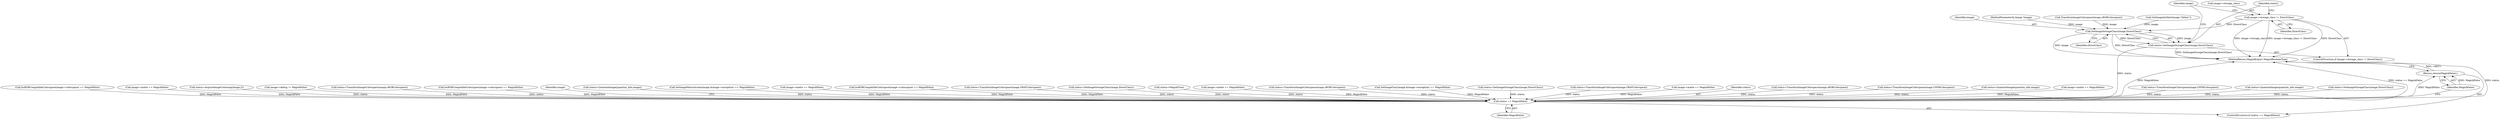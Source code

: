 digraph "0_ImageMagick_d63a3c5729df59f183e9e110d5d8385d17caaad0@pointer" {
"1000429" [label="(Call,image->storage_class != DirectClass)"];
"1000436" [label="(Call,SetImageStorageClass(image,DirectClass))"];
"1000434" [label="(Call,status=SetImageStorageClass(image,DirectClass))"];
"1000582" [label="(Call,status == MagickFalse)"];
"1000585" [label="(Return,return(MagickFalse);)"];
"1000360" [label="(Call,status=QuantizeImage(quantize_info,image))"];
"1000438" [label="(Identifier,DirectClass)"];
"1000503" [label="(Call,status=TransformImageColorspace(image,CMYKColorspace))"];
"1000514" [label="(Call,status=SetImageStorageClass(image,DirectClass))"];
"1000417" [label="(Call,IssRGBCompatibleColorspace(image->colorspace) == MagickFalse)"];
"1000563" [label="(Call,image->matte == MagickFalse)"];
"1000209" [label="(Call,status=AcquireImageColormap(image,2))"];
"1000115" [label="(Call,image->debug != MagickFalse)"];
"1000586" [label="(Identifier,MagickFalse)"];
"1000436" [label="(Call,SetImageStorageClass(image,DirectClass))"];
"1000423" [label="(Call,status=TransformImageColorspace(image,sRGBColorspace))"];
"1000492" [label="(Call,IssRGBCompatibleColorspace(image->colorspace) == MagickFalse)"];
"1000589" [label="(Identifier,image)"];
"1000434" [label="(Call,status=SetImageStorageClass(image,DirectClass))"];
"1000306" [label="(Call,status=QuantizeImage(quantize_info,image))"];
"1000168" [label="(Call,SetImageMonochrome(image,&image->exception) == MagickFalse)"];
"1000425" [label="(Call,TransformImageColorspace(image,sRGBColorspace))"];
"1000385" [label="(Call,image->matte == MagickFalse)"];
"1000147" [label="(Call,GetImageArtifact(image,\"dither\"))"];
"1000273" [label="(Call,IssRGBCompatibleColorspace(image->colorspace) == MagickFalse)"];
"1000428" [label="(ControlStructure,if (image->storage_class != DirectClass))"];
"1000594" [label="(MethodReturn,MagickExport MagickBooleanType)"];
"1000253" [label="(Call,status=TransformImageColorspace(image,GRAYColorspace))"];
"1000557" [label="(Call,status=SetImageStorageClass(image,DirectClass))"];
"1000132" [label="(Call,status=MagickTrue)"];
"1000433" [label="(Identifier,DirectClass)"];
"1000259" [label="(Call,image->matte == MagickFalse)"];
"1000454" [label="(Call,status=TransformImageColorspace(image,sRGBColorspace))"];
"1000223" [label="(Call,SetImageGray(image,&image->exception) == MagickFalse)"];
"1000441" [label="(Identifier,image)"];
"1000465" [label="(Call,status=SetImageStorageClass(image,DirectClass))"];
"1000581" [label="(ControlStructure,if (status == MagickFalse))"];
"1000437" [label="(Identifier,image)"];
"1000585" [label="(Return,return(MagickFalse);)"];
"1000231" [label="(Call,status=TransformImageColorspace(image,GRAYColorspace))"];
"1000435" [label="(Identifier,status)"];
"1000430" [label="(Call,image->storage_class)"];
"1000101" [label="(MethodParameterIn,Image *image)"];
"1000471" [label="(Call,image->matte == MagickFalse)"];
"1000584" [label="(Identifier,MagickFalse)"];
"1000583" [label="(Identifier,status)"];
"1000279" [label="(Call,status=TransformImageColorspace(image,sRGBColorspace))"];
"1000429" [label="(Call,image->storage_class != DirectClass)"];
"1000546" [label="(Call,status=TransformImageColorspace(image,CMYKColorspace))"];
"1000404" [label="(Call,status=QuantizeImage(quantize_info,image))"];
"1000336" [label="(Call,image->matte == MagickFalse)"];
"1000582" [label="(Call,status == MagickFalse)"];
"1000429" -> "1000428"  [label="AST: "];
"1000429" -> "1000433"  [label="CFG: "];
"1000430" -> "1000429"  [label="AST: "];
"1000433" -> "1000429"  [label="AST: "];
"1000435" -> "1000429"  [label="CFG: "];
"1000441" -> "1000429"  [label="CFG: "];
"1000429" -> "1000594"  [label="DDG: DirectClass"];
"1000429" -> "1000594"  [label="DDG: image->storage_class"];
"1000429" -> "1000594"  [label="DDG: image->storage_class != DirectClass"];
"1000429" -> "1000436"  [label="DDG: DirectClass"];
"1000436" -> "1000434"  [label="AST: "];
"1000436" -> "1000438"  [label="CFG: "];
"1000437" -> "1000436"  [label="AST: "];
"1000438" -> "1000436"  [label="AST: "];
"1000434" -> "1000436"  [label="CFG: "];
"1000436" -> "1000594"  [label="DDG: image"];
"1000436" -> "1000594"  [label="DDG: DirectClass"];
"1000436" -> "1000434"  [label="DDG: image"];
"1000436" -> "1000434"  [label="DDG: DirectClass"];
"1000425" -> "1000436"  [label="DDG: image"];
"1000147" -> "1000436"  [label="DDG: image"];
"1000101" -> "1000436"  [label="DDG: image"];
"1000434" -> "1000428"  [label="AST: "];
"1000435" -> "1000434"  [label="AST: "];
"1000441" -> "1000434"  [label="CFG: "];
"1000434" -> "1000594"  [label="DDG: SetImageStorageClass(image,DirectClass)"];
"1000434" -> "1000582"  [label="DDG: status"];
"1000582" -> "1000581"  [label="AST: "];
"1000582" -> "1000584"  [label="CFG: "];
"1000583" -> "1000582"  [label="AST: "];
"1000584" -> "1000582"  [label="AST: "];
"1000586" -> "1000582"  [label="CFG: "];
"1000589" -> "1000582"  [label="CFG: "];
"1000582" -> "1000594"  [label="DDG: status"];
"1000582" -> "1000594"  [label="DDG: MagickFalse"];
"1000582" -> "1000594"  [label="DDG: status == MagickFalse"];
"1000454" -> "1000582"  [label="DDG: status"];
"1000209" -> "1000582"  [label="DDG: status"];
"1000279" -> "1000582"  [label="DDG: status"];
"1000253" -> "1000582"  [label="DDG: status"];
"1000306" -> "1000582"  [label="DDG: status"];
"1000514" -> "1000582"  [label="DDG: status"];
"1000557" -> "1000582"  [label="DDG: status"];
"1000423" -> "1000582"  [label="DDG: status"];
"1000132" -> "1000582"  [label="DDG: status"];
"1000546" -> "1000582"  [label="DDG: status"];
"1000503" -> "1000582"  [label="DDG: status"];
"1000465" -> "1000582"  [label="DDG: status"];
"1000404" -> "1000582"  [label="DDG: status"];
"1000360" -> "1000582"  [label="DDG: status"];
"1000231" -> "1000582"  [label="DDG: status"];
"1000385" -> "1000582"  [label="DDG: MagickFalse"];
"1000115" -> "1000582"  [label="DDG: MagickFalse"];
"1000259" -> "1000582"  [label="DDG: MagickFalse"];
"1000471" -> "1000582"  [label="DDG: MagickFalse"];
"1000563" -> "1000582"  [label="DDG: MagickFalse"];
"1000336" -> "1000582"  [label="DDG: MagickFalse"];
"1000417" -> "1000582"  [label="DDG: MagickFalse"];
"1000223" -> "1000582"  [label="DDG: MagickFalse"];
"1000273" -> "1000582"  [label="DDG: MagickFalse"];
"1000168" -> "1000582"  [label="DDG: MagickFalse"];
"1000492" -> "1000582"  [label="DDG: MagickFalse"];
"1000582" -> "1000585"  [label="DDG: MagickFalse"];
"1000585" -> "1000581"  [label="AST: "];
"1000585" -> "1000586"  [label="CFG: "];
"1000586" -> "1000585"  [label="AST: "];
"1000594" -> "1000585"  [label="CFG: "];
"1000585" -> "1000594"  [label="DDG: <RET>"];
"1000586" -> "1000585"  [label="DDG: MagickFalse"];
}
